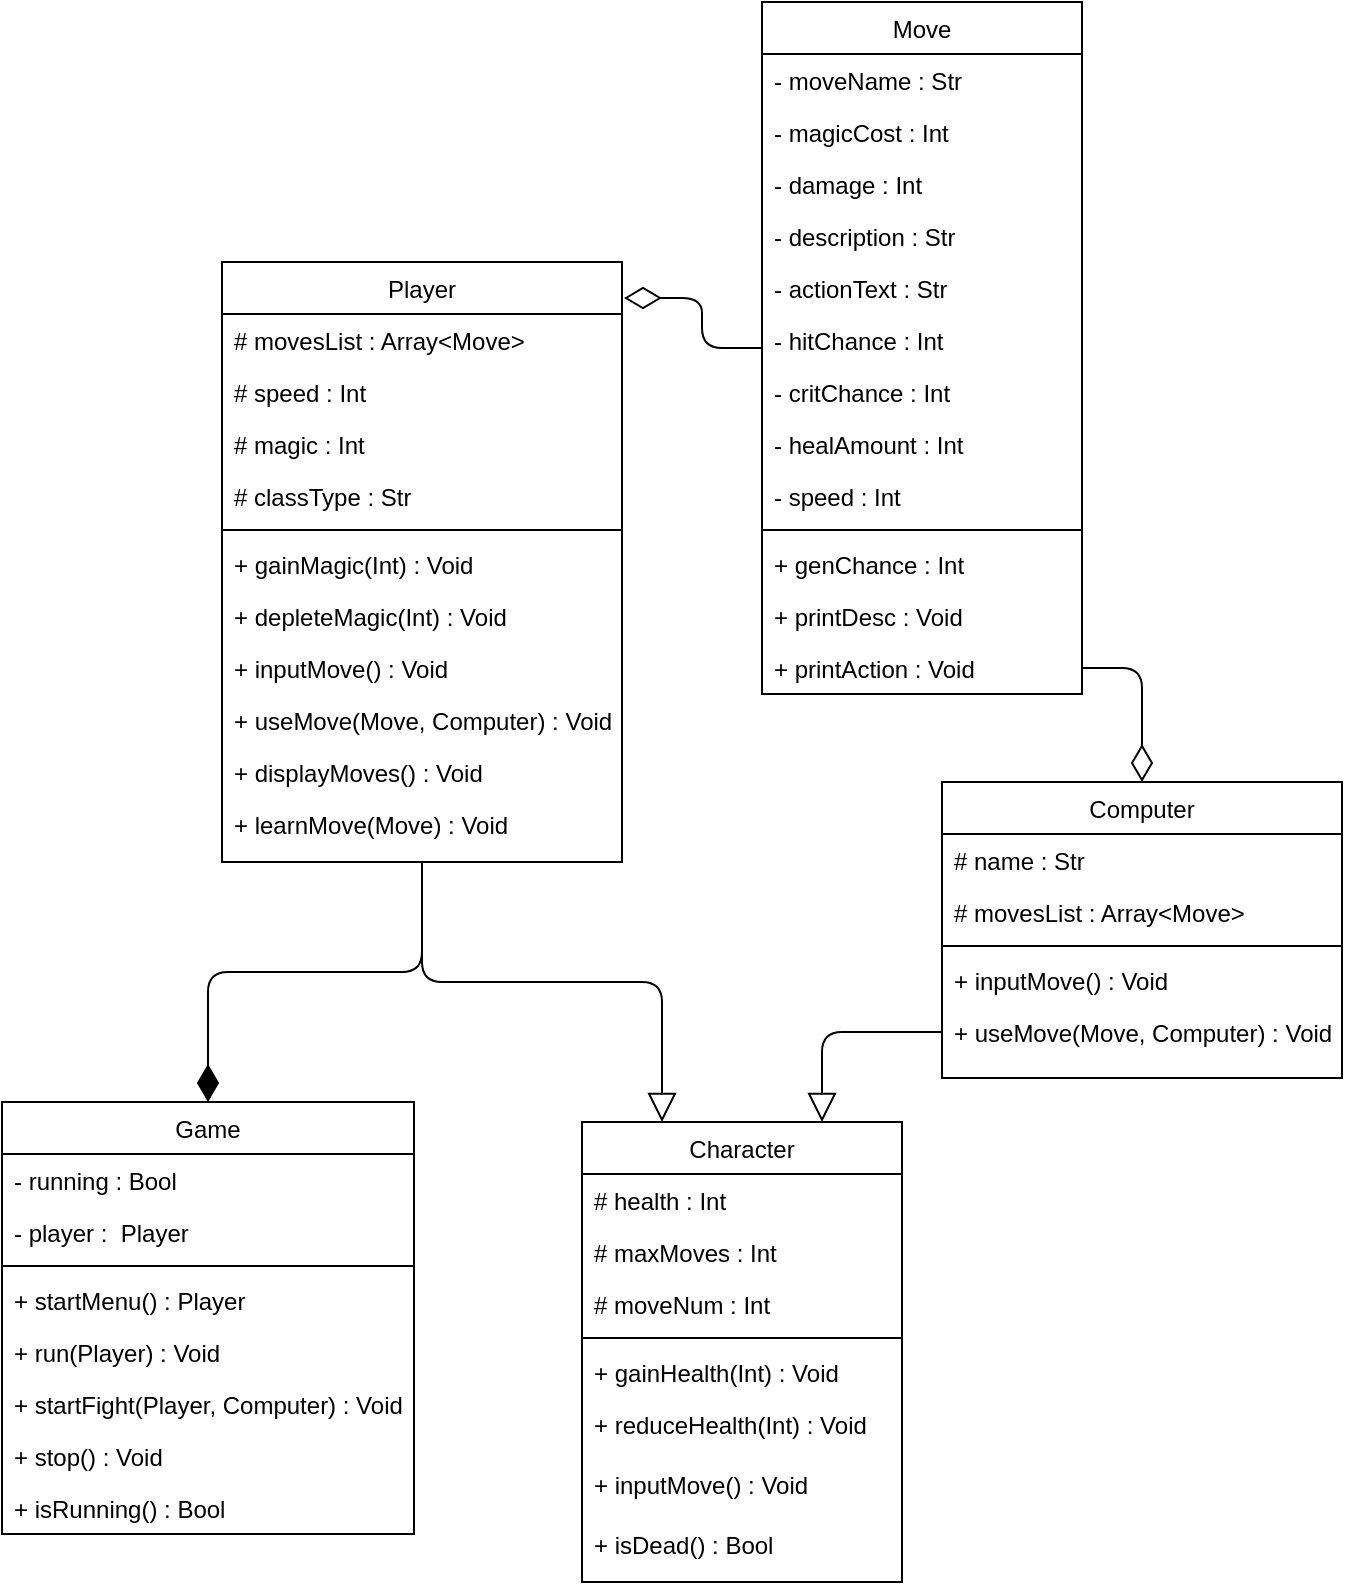<mxfile version="18.0.2" type="github">
  <diagram id="C5RBs43oDa-KdzZeNtuy" name="Page-1">
    <mxGraphModel dx="1422" dy="1931" grid="1" gridSize="10" guides="1" tooltips="1" connect="1" arrows="1" fold="1" page="1" pageScale="1" pageWidth="827" pageHeight="1169" math="0" shadow="0">
      <root>
        <mxCell id="WIyWlLk6GJQsqaUBKTNV-0" />
        <mxCell id="WIyWlLk6GJQsqaUBKTNV-1" parent="WIyWlLk6GJQsqaUBKTNV-0" />
        <mxCell id="4T3fYqOQaPiEtr25wD-2-1" value="Character" style="swimlane;fontStyle=0;align=center;verticalAlign=top;childLayout=stackLayout;horizontal=1;startSize=26;horizontalStack=0;resizeParent=1;resizeLast=0;collapsible=1;marginBottom=0;rounded=0;shadow=0;strokeWidth=1;" vertex="1" parent="WIyWlLk6GJQsqaUBKTNV-1">
          <mxGeometry x="360" y="520" width="160" height="230" as="geometry">
            <mxRectangle x="550" y="140" width="160" height="26" as="alternateBounds" />
          </mxGeometry>
        </mxCell>
        <mxCell id="4T3fYqOQaPiEtr25wD-2-2" value="# health : Int" style="text;align=left;verticalAlign=top;spacingLeft=4;spacingRight=4;overflow=hidden;rotatable=0;points=[[0,0.5],[1,0.5]];portConstraint=eastwest;rounded=0;shadow=0;html=0;" vertex="1" parent="4T3fYqOQaPiEtr25wD-2-1">
          <mxGeometry y="26" width="160" height="26" as="geometry" />
        </mxCell>
        <mxCell id="4T3fYqOQaPiEtr25wD-2-3" value="# maxMoves : Int" style="text;align=left;verticalAlign=top;spacingLeft=4;spacingRight=4;overflow=hidden;rotatable=0;points=[[0,0.5],[1,0.5]];portConstraint=eastwest;rounded=0;shadow=0;html=0;" vertex="1" parent="4T3fYqOQaPiEtr25wD-2-1">
          <mxGeometry y="52" width="160" height="26" as="geometry" />
        </mxCell>
        <mxCell id="4T3fYqOQaPiEtr25wD-2-4" value="# moveNum : Int" style="text;align=left;verticalAlign=top;spacingLeft=4;spacingRight=4;overflow=hidden;rotatable=0;points=[[0,0.5],[1,0.5]];portConstraint=eastwest;rounded=0;shadow=0;html=0;" vertex="1" parent="4T3fYqOQaPiEtr25wD-2-1">
          <mxGeometry y="78" width="160" height="26" as="geometry" />
        </mxCell>
        <mxCell id="4T3fYqOQaPiEtr25wD-2-6" value="" style="line;html=1;strokeWidth=1;align=left;verticalAlign=middle;spacingTop=-1;spacingLeft=3;spacingRight=3;rotatable=0;labelPosition=right;points=[];portConstraint=eastwest;" vertex="1" parent="4T3fYqOQaPiEtr25wD-2-1">
          <mxGeometry y="104" width="160" height="8" as="geometry" />
        </mxCell>
        <mxCell id="4T3fYqOQaPiEtr25wD-2-8" value="+ gainHealth(Int) : Void" style="text;align=left;verticalAlign=top;spacingLeft=4;spacingRight=4;overflow=hidden;rotatable=0;points=[[0,0.5],[1,0.5]];portConstraint=eastwest;" vertex="1" parent="4T3fYqOQaPiEtr25wD-2-1">
          <mxGeometry y="112" width="160" height="26" as="geometry" />
        </mxCell>
        <mxCell id="4T3fYqOQaPiEtr25wD-2-25" value="+ reduceHealth(Int) : Void" style="text;align=left;verticalAlign=top;spacingLeft=4;spacingRight=4;overflow=hidden;rotatable=0;points=[[0,0.5],[1,0.5]];portConstraint=eastwest;" vertex="1" parent="4T3fYqOQaPiEtr25wD-2-1">
          <mxGeometry y="138" width="160" height="30" as="geometry" />
        </mxCell>
        <mxCell id="4T3fYqOQaPiEtr25wD-2-26" value="+ inputMove() : Void" style="text;align=left;verticalAlign=top;spacingLeft=4;spacingRight=4;overflow=hidden;rotatable=0;points=[[0,0.5],[1,0.5]];portConstraint=eastwest;" vertex="1" parent="4T3fYqOQaPiEtr25wD-2-1">
          <mxGeometry y="168" width="160" height="30" as="geometry" />
        </mxCell>
        <mxCell id="4T3fYqOQaPiEtr25wD-2-28" value="+ isDead() : Bool" style="text;align=left;verticalAlign=top;spacingLeft=4;spacingRight=4;overflow=hidden;rotatable=0;points=[[0,0.5],[1,0.5]];portConstraint=eastwest;" vertex="1" parent="4T3fYqOQaPiEtr25wD-2-1">
          <mxGeometry y="198" width="160" height="30" as="geometry" />
        </mxCell>
        <mxCell id="4T3fYqOQaPiEtr25wD-2-9" value="Computer&#xa;" style="swimlane;fontStyle=0;align=center;verticalAlign=top;childLayout=stackLayout;horizontal=1;startSize=26;horizontalStack=0;resizeParent=1;resizeLast=0;collapsible=1;marginBottom=0;rounded=0;shadow=0;strokeWidth=1;" vertex="1" parent="WIyWlLk6GJQsqaUBKTNV-1">
          <mxGeometry x="540" y="350" width="200" height="148" as="geometry">
            <mxRectangle x="550" y="140" width="160" height="26" as="alternateBounds" />
          </mxGeometry>
        </mxCell>
        <mxCell id="4T3fYqOQaPiEtr25wD-2-10" value="# name : Str" style="text;align=left;verticalAlign=top;spacingLeft=4;spacingRight=4;overflow=hidden;rotatable=0;points=[[0,0.5],[1,0.5]];portConstraint=eastwest;rounded=0;shadow=0;html=0;" vertex="1" parent="4T3fYqOQaPiEtr25wD-2-9">
          <mxGeometry y="26" width="200" height="26" as="geometry" />
        </mxCell>
        <mxCell id="4T3fYqOQaPiEtr25wD-2-62" value="# movesList : Array&lt;Move&gt;" style="text;align=left;verticalAlign=top;spacingLeft=4;spacingRight=4;overflow=hidden;rotatable=0;points=[[0,0.5],[1,0.5]];portConstraint=eastwest;rounded=0;shadow=0;html=0;" vertex="1" parent="4T3fYqOQaPiEtr25wD-2-9">
          <mxGeometry y="52" width="200" height="26" as="geometry" />
        </mxCell>
        <mxCell id="4T3fYqOQaPiEtr25wD-2-14" value="" style="line;html=1;strokeWidth=1;align=left;verticalAlign=middle;spacingTop=-1;spacingLeft=3;spacingRight=3;rotatable=0;labelPosition=right;points=[];portConstraint=eastwest;" vertex="1" parent="4T3fYqOQaPiEtr25wD-2-9">
          <mxGeometry y="78" width="200" height="8" as="geometry" />
        </mxCell>
        <mxCell id="4T3fYqOQaPiEtr25wD-2-15" value="+ inputMove() : Void" style="text;align=left;verticalAlign=top;spacingLeft=4;spacingRight=4;overflow=hidden;rotatable=0;points=[[0,0.5],[1,0.5]];portConstraint=eastwest;" vertex="1" parent="4T3fYqOQaPiEtr25wD-2-9">
          <mxGeometry y="86" width="200" height="26" as="geometry" />
        </mxCell>
        <mxCell id="4T3fYqOQaPiEtr25wD-2-60" value="+ useMove(Move, Computer) : Void" style="text;align=left;verticalAlign=top;spacingLeft=4;spacingRight=4;overflow=hidden;rotatable=0;points=[[0,0.5],[1,0.5]];portConstraint=eastwest;" vertex="1" parent="4T3fYqOQaPiEtr25wD-2-9">
          <mxGeometry y="112" width="200" height="26" as="geometry" />
        </mxCell>
        <mxCell id="4T3fYqOQaPiEtr25wD-2-76" value="" style="edgeStyle=orthogonalEdgeStyle;curved=0;rounded=1;sketch=0;orthogonalLoop=1;jettySize=auto;html=1;endArrow=block;endFill=0;entryX=0.25;entryY=0;entryDx=0;entryDy=0;endSize=12;" edge="1" parent="WIyWlLk6GJQsqaUBKTNV-1" source="4T3fYqOQaPiEtr25wD-2-17" target="4T3fYqOQaPiEtr25wD-2-1">
          <mxGeometry relative="1" as="geometry">
            <mxPoint x="180" y="634" as="targetPoint" />
          </mxGeometry>
        </mxCell>
        <mxCell id="4T3fYqOQaPiEtr25wD-2-85" style="edgeStyle=orthogonalEdgeStyle;curved=0;rounded=1;sketch=0;orthogonalLoop=1;jettySize=auto;html=1;entryX=0.5;entryY=0;entryDx=0;entryDy=0;endArrow=diamondThin;endFill=1;endSize=16;strokeWidth=1;" edge="1" parent="WIyWlLk6GJQsqaUBKTNV-1" source="4T3fYqOQaPiEtr25wD-2-17" target="4T3fYqOQaPiEtr25wD-2-29">
          <mxGeometry relative="1" as="geometry" />
        </mxCell>
        <mxCell id="4T3fYqOQaPiEtr25wD-2-17" value="Player" style="swimlane;fontStyle=0;align=center;verticalAlign=top;childLayout=stackLayout;horizontal=1;startSize=26;horizontalStack=0;resizeParent=1;resizeLast=0;collapsible=1;marginBottom=0;rounded=0;shadow=0;strokeWidth=1;" vertex="1" parent="WIyWlLk6GJQsqaUBKTNV-1">
          <mxGeometry x="180" y="90" width="200" height="300" as="geometry">
            <mxRectangle x="550" y="140" width="160" height="26" as="alternateBounds" />
          </mxGeometry>
        </mxCell>
        <mxCell id="4T3fYqOQaPiEtr25wD-2-18" value="# movesList : Array&lt;Move&gt;" style="text;align=left;verticalAlign=top;spacingLeft=4;spacingRight=4;overflow=hidden;rotatable=0;points=[[0,0.5],[1,0.5]];portConstraint=eastwest;rounded=0;shadow=0;html=0;" vertex="1" parent="4T3fYqOQaPiEtr25wD-2-17">
          <mxGeometry y="26" width="200" height="26" as="geometry" />
        </mxCell>
        <mxCell id="4T3fYqOQaPiEtr25wD-2-19" value="# speed : Int" style="text;align=left;verticalAlign=top;spacingLeft=4;spacingRight=4;overflow=hidden;rotatable=0;points=[[0,0.5],[1,0.5]];portConstraint=eastwest;rounded=0;shadow=0;html=0;" vertex="1" parent="4T3fYqOQaPiEtr25wD-2-17">
          <mxGeometry y="52" width="200" height="26" as="geometry" />
        </mxCell>
        <mxCell id="4T3fYqOQaPiEtr25wD-2-20" value="# magic : Int" style="text;align=left;verticalAlign=top;spacingLeft=4;spacingRight=4;overflow=hidden;rotatable=0;points=[[0,0.5],[1,0.5]];portConstraint=eastwest;rounded=0;shadow=0;html=0;" vertex="1" parent="4T3fYqOQaPiEtr25wD-2-17">
          <mxGeometry y="78" width="200" height="26" as="geometry" />
        </mxCell>
        <mxCell id="4T3fYqOQaPiEtr25wD-2-64" value="# classType : Str" style="text;align=left;verticalAlign=top;spacingLeft=4;spacingRight=4;overflow=hidden;rotatable=0;points=[[0,0.5],[1,0.5]];portConstraint=eastwest;rounded=0;shadow=0;html=0;" vertex="1" parent="4T3fYqOQaPiEtr25wD-2-17">
          <mxGeometry y="104" width="200" height="26" as="geometry" />
        </mxCell>
        <mxCell id="4T3fYqOQaPiEtr25wD-2-22" value="" style="line;html=1;strokeWidth=1;align=left;verticalAlign=middle;spacingTop=-1;spacingLeft=3;spacingRight=3;rotatable=0;labelPosition=right;points=[];portConstraint=eastwest;" vertex="1" parent="4T3fYqOQaPiEtr25wD-2-17">
          <mxGeometry y="130" width="200" height="8" as="geometry" />
        </mxCell>
        <mxCell id="4T3fYqOQaPiEtr25wD-2-40" value="+ gainMagic(Int) : Void" style="text;align=left;verticalAlign=top;spacingLeft=4;spacingRight=4;overflow=hidden;rotatable=0;points=[[0,0.5],[1,0.5]];portConstraint=eastwest;" vertex="1" parent="4T3fYqOQaPiEtr25wD-2-17">
          <mxGeometry y="138" width="200" height="26" as="geometry" />
        </mxCell>
        <mxCell id="4T3fYqOQaPiEtr25wD-2-41" value="+ depleteMagic(Int) : Void" style="text;align=left;verticalAlign=top;spacingLeft=4;spacingRight=4;overflow=hidden;rotatable=0;points=[[0,0.5],[1,0.5]];portConstraint=eastwest;" vertex="1" parent="4T3fYqOQaPiEtr25wD-2-17">
          <mxGeometry y="164" width="200" height="26" as="geometry" />
        </mxCell>
        <mxCell id="4T3fYqOQaPiEtr25wD-2-42" value="+ inputMove() : Void" style="text;align=left;verticalAlign=top;spacingLeft=4;spacingRight=4;overflow=hidden;rotatable=0;points=[[0,0.5],[1,0.5]];portConstraint=eastwest;" vertex="1" parent="4T3fYqOQaPiEtr25wD-2-17">
          <mxGeometry y="190" width="200" height="26" as="geometry" />
        </mxCell>
        <mxCell id="4T3fYqOQaPiEtr25wD-2-52" value="+ useMove(Move, Computer) : Void" style="text;align=left;verticalAlign=top;spacingLeft=4;spacingRight=4;overflow=hidden;rotatable=0;points=[[0,0.5],[1,0.5]];portConstraint=eastwest;" vertex="1" parent="4T3fYqOQaPiEtr25wD-2-17">
          <mxGeometry y="216" width="200" height="26" as="geometry" />
        </mxCell>
        <mxCell id="4T3fYqOQaPiEtr25wD-2-63" value="+ displayMoves() : Void" style="text;align=left;verticalAlign=top;spacingLeft=4;spacingRight=4;overflow=hidden;rotatable=0;points=[[0,0.5],[1,0.5]];portConstraint=eastwest;" vertex="1" parent="4T3fYqOQaPiEtr25wD-2-17">
          <mxGeometry y="242" width="200" height="26" as="geometry" />
        </mxCell>
        <mxCell id="4T3fYqOQaPiEtr25wD-2-65" value="+ learnMove(Move) : Void" style="text;align=left;verticalAlign=top;spacingLeft=4;spacingRight=4;overflow=hidden;rotatable=0;points=[[0,0.5],[1,0.5]];portConstraint=eastwest;" vertex="1" parent="4T3fYqOQaPiEtr25wD-2-17">
          <mxGeometry y="268" width="200" height="26" as="geometry" />
        </mxCell>
        <mxCell id="4T3fYqOQaPiEtr25wD-2-29" value="Game" style="swimlane;fontStyle=0;align=center;verticalAlign=top;childLayout=stackLayout;horizontal=1;startSize=26;horizontalStack=0;resizeParent=1;resizeLast=0;collapsible=1;marginBottom=0;rounded=0;shadow=0;strokeWidth=1;" vertex="1" parent="WIyWlLk6GJQsqaUBKTNV-1">
          <mxGeometry x="70" y="510" width="206" height="216" as="geometry">
            <mxRectangle x="550" y="140" width="160" height="26" as="alternateBounds" />
          </mxGeometry>
        </mxCell>
        <mxCell id="4T3fYqOQaPiEtr25wD-2-30" value="- running : Bool" style="text;align=left;verticalAlign=top;spacingLeft=4;spacingRight=4;overflow=hidden;rotatable=0;points=[[0,0.5],[1,0.5]];portConstraint=eastwest;rounded=0;shadow=0;html=0;" vertex="1" parent="4T3fYqOQaPiEtr25wD-2-29">
          <mxGeometry y="26" width="206" height="26" as="geometry" />
        </mxCell>
        <mxCell id="4T3fYqOQaPiEtr25wD-2-84" value="- player :  Player" style="text;align=left;verticalAlign=top;spacingLeft=4;spacingRight=4;overflow=hidden;rotatable=0;points=[[0,0.5],[1,0.5]];portConstraint=eastwest;rounded=0;shadow=0;html=0;" vertex="1" parent="4T3fYqOQaPiEtr25wD-2-29">
          <mxGeometry y="52" width="206" height="26" as="geometry" />
        </mxCell>
        <mxCell id="4T3fYqOQaPiEtr25wD-2-33" value="" style="line;html=1;strokeWidth=1;align=left;verticalAlign=middle;spacingTop=-1;spacingLeft=3;spacingRight=3;rotatable=0;labelPosition=right;points=[];portConstraint=eastwest;" vertex="1" parent="4T3fYqOQaPiEtr25wD-2-29">
          <mxGeometry y="78" width="206" height="8" as="geometry" />
        </mxCell>
        <mxCell id="4T3fYqOQaPiEtr25wD-2-59" value="+ startMenu() : Player" style="text;align=left;verticalAlign=top;spacingLeft=4;spacingRight=4;overflow=hidden;rotatable=0;points=[[0,0.5],[1,0.5]];portConstraint=eastwest;" vertex="1" parent="4T3fYqOQaPiEtr25wD-2-29">
          <mxGeometry y="86" width="206" height="26" as="geometry" />
        </mxCell>
        <mxCell id="4T3fYqOQaPiEtr25wD-2-34" value="+ run(Player) : Void" style="text;align=left;verticalAlign=top;spacingLeft=4;spacingRight=4;overflow=hidden;rotatable=0;points=[[0,0.5],[1,0.5]];portConstraint=eastwest;rounded=0;shadow=0;html=0;" vertex="1" parent="4T3fYqOQaPiEtr25wD-2-29">
          <mxGeometry y="112" width="206" height="26" as="geometry" />
        </mxCell>
        <mxCell id="4T3fYqOQaPiEtr25wD-2-36" value="+ startFight(Player, Computer) : Void" style="text;align=left;verticalAlign=top;spacingLeft=4;spacingRight=4;overflow=hidden;rotatable=0;points=[[0,0.5],[1,0.5]];portConstraint=eastwest;" vertex="1" parent="4T3fYqOQaPiEtr25wD-2-29">
          <mxGeometry y="138" width="206" height="26" as="geometry" />
        </mxCell>
        <mxCell id="4T3fYqOQaPiEtr25wD-2-35" value="+ stop() : Void" style="text;align=left;verticalAlign=top;spacingLeft=4;spacingRight=4;overflow=hidden;rotatable=0;points=[[0,0.5],[1,0.5]];portConstraint=eastwest;" vertex="1" parent="4T3fYqOQaPiEtr25wD-2-29">
          <mxGeometry y="164" width="206" height="26" as="geometry" />
        </mxCell>
        <mxCell id="4T3fYqOQaPiEtr25wD-2-73" value="+ isRunning() : Bool" style="text;align=left;verticalAlign=top;spacingLeft=4;spacingRight=4;overflow=hidden;rotatable=0;points=[[0,0.5],[1,0.5]];portConstraint=eastwest;" vertex="1" parent="4T3fYqOQaPiEtr25wD-2-29">
          <mxGeometry y="190" width="206" height="26" as="geometry" />
        </mxCell>
        <mxCell id="4T3fYqOQaPiEtr25wD-2-79" value="" style="edgeStyle=orthogonalEdgeStyle;curved=0;rounded=1;sketch=0;orthogonalLoop=1;jettySize=auto;html=1;endArrow=diamondThin;endFill=0;endSize=16;entryX=1.005;entryY=0.06;entryDx=0;entryDy=0;entryPerimeter=0;" edge="1" parent="WIyWlLk6GJQsqaUBKTNV-1" source="4T3fYqOQaPiEtr25wD-2-43" target="4T3fYqOQaPiEtr25wD-2-17">
          <mxGeometry relative="1" as="geometry" />
        </mxCell>
        <mxCell id="4T3fYqOQaPiEtr25wD-2-43" value="Move" style="swimlane;fontStyle=0;align=center;verticalAlign=top;childLayout=stackLayout;horizontal=1;startSize=26;horizontalStack=0;resizeParent=1;resizeLast=0;collapsible=1;marginBottom=0;rounded=0;shadow=0;strokeWidth=1;" vertex="1" parent="WIyWlLk6GJQsqaUBKTNV-1">
          <mxGeometry x="450" y="-40" width="160" height="346" as="geometry">
            <mxRectangle x="550" y="140" width="160" height="26" as="alternateBounds" />
          </mxGeometry>
        </mxCell>
        <mxCell id="4T3fYqOQaPiEtr25wD-2-56" value="- moveName : Str" style="text;align=left;verticalAlign=top;spacingLeft=4;spacingRight=4;overflow=hidden;rotatable=0;points=[[0,0.5],[1,0.5]];portConstraint=eastwest;rounded=0;shadow=0;html=0;" vertex="1" parent="4T3fYqOQaPiEtr25wD-2-43">
          <mxGeometry y="26" width="160" height="26" as="geometry" />
        </mxCell>
        <mxCell id="4T3fYqOQaPiEtr25wD-2-44" value="- magicCost : Int" style="text;align=left;verticalAlign=top;spacingLeft=4;spacingRight=4;overflow=hidden;rotatable=0;points=[[0,0.5],[1,0.5]];portConstraint=eastwest;rounded=0;shadow=0;html=0;" vertex="1" parent="4T3fYqOQaPiEtr25wD-2-43">
          <mxGeometry y="52" width="160" height="26" as="geometry" />
        </mxCell>
        <mxCell id="4T3fYqOQaPiEtr25wD-2-45" value="- damage : Int" style="text;align=left;verticalAlign=top;spacingLeft=4;spacingRight=4;overflow=hidden;rotatable=0;points=[[0,0.5],[1,0.5]];portConstraint=eastwest;rounded=0;shadow=0;html=0;" vertex="1" parent="4T3fYqOQaPiEtr25wD-2-43">
          <mxGeometry y="78" width="160" height="26" as="geometry" />
        </mxCell>
        <mxCell id="4T3fYqOQaPiEtr25wD-2-46" value="- description : Str" style="text;align=left;verticalAlign=top;spacingLeft=4;spacingRight=4;overflow=hidden;rotatable=0;points=[[0,0.5],[1,0.5]];portConstraint=eastwest;rounded=0;shadow=0;html=0;" vertex="1" parent="4T3fYqOQaPiEtr25wD-2-43">
          <mxGeometry y="104" width="160" height="26" as="geometry" />
        </mxCell>
        <mxCell id="4T3fYqOQaPiEtr25wD-2-51" value="- actionText : Str" style="text;align=left;verticalAlign=top;spacingLeft=4;spacingRight=4;overflow=hidden;rotatable=0;points=[[0,0.5],[1,0.5]];portConstraint=eastwest;rounded=0;shadow=0;html=0;" vertex="1" parent="4T3fYqOQaPiEtr25wD-2-43">
          <mxGeometry y="130" width="160" height="26" as="geometry" />
        </mxCell>
        <mxCell id="4T3fYqOQaPiEtr25wD-2-58" value="- hitChance : Int" style="text;align=left;verticalAlign=top;spacingLeft=4;spacingRight=4;overflow=hidden;rotatable=0;points=[[0,0.5],[1,0.5]];portConstraint=eastwest;rounded=0;shadow=0;html=0;" vertex="1" parent="4T3fYqOQaPiEtr25wD-2-43">
          <mxGeometry y="156" width="160" height="26" as="geometry" />
        </mxCell>
        <mxCell id="4T3fYqOQaPiEtr25wD-2-53" value="- critChance : Int" style="text;align=left;verticalAlign=top;spacingLeft=4;spacingRight=4;overflow=hidden;rotatable=0;points=[[0,0.5],[1,0.5]];portConstraint=eastwest;rounded=0;shadow=0;html=0;" vertex="1" parent="4T3fYqOQaPiEtr25wD-2-43">
          <mxGeometry y="182" width="160" height="26" as="geometry" />
        </mxCell>
        <mxCell id="4T3fYqOQaPiEtr25wD-2-55" value="- healAmount : Int" style="text;align=left;verticalAlign=top;spacingLeft=4;spacingRight=4;overflow=hidden;rotatable=0;points=[[0,0.5],[1,0.5]];portConstraint=eastwest;rounded=0;shadow=0;html=0;" vertex="1" parent="4T3fYqOQaPiEtr25wD-2-43">
          <mxGeometry y="208" width="160" height="26" as="geometry" />
        </mxCell>
        <mxCell id="4T3fYqOQaPiEtr25wD-2-57" value="- speed : Int" style="text;align=left;verticalAlign=top;spacingLeft=4;spacingRight=4;overflow=hidden;rotatable=0;points=[[0,0.5],[1,0.5]];portConstraint=eastwest;rounded=0;shadow=0;html=0;" vertex="1" parent="4T3fYqOQaPiEtr25wD-2-43">
          <mxGeometry y="234" width="160" height="26" as="geometry" />
        </mxCell>
        <mxCell id="4T3fYqOQaPiEtr25wD-2-47" value="" style="line;html=1;strokeWidth=1;align=left;verticalAlign=middle;spacingTop=-1;spacingLeft=3;spacingRight=3;rotatable=0;labelPosition=right;points=[];portConstraint=eastwest;" vertex="1" parent="4T3fYqOQaPiEtr25wD-2-43">
          <mxGeometry y="260" width="160" height="8" as="geometry" />
        </mxCell>
        <mxCell id="4T3fYqOQaPiEtr25wD-2-48" value="+ genChance : Int" style="text;align=left;verticalAlign=top;spacingLeft=4;spacingRight=4;overflow=hidden;rotatable=0;points=[[0,0.5],[1,0.5]];portConstraint=eastwest;" vertex="1" parent="4T3fYqOQaPiEtr25wD-2-43">
          <mxGeometry y="268" width="160" height="26" as="geometry" />
        </mxCell>
        <mxCell id="4T3fYqOQaPiEtr25wD-2-49" value="+ printDesc : Void" style="text;align=left;verticalAlign=top;spacingLeft=4;spacingRight=4;overflow=hidden;rotatable=0;points=[[0,0.5],[1,0.5]];portConstraint=eastwest;" vertex="1" parent="4T3fYqOQaPiEtr25wD-2-43">
          <mxGeometry y="294" width="160" height="26" as="geometry" />
        </mxCell>
        <mxCell id="4T3fYqOQaPiEtr25wD-2-50" value="+ printAction : Void" style="text;align=left;verticalAlign=top;spacingLeft=4;spacingRight=4;overflow=hidden;rotatable=0;points=[[0,0.5],[1,0.5]];portConstraint=eastwest;" vertex="1" parent="4T3fYqOQaPiEtr25wD-2-43">
          <mxGeometry y="320" width="160" height="26" as="geometry" />
        </mxCell>
        <mxCell id="4T3fYqOQaPiEtr25wD-2-78" style="edgeStyle=orthogonalEdgeStyle;curved=0;rounded=1;sketch=0;orthogonalLoop=1;jettySize=auto;html=1;entryX=0.75;entryY=0;entryDx=0;entryDy=0;endArrow=block;endFill=0;strokeWidth=1;endSize=12;" edge="1" parent="WIyWlLk6GJQsqaUBKTNV-1" source="4T3fYqOQaPiEtr25wD-2-60" target="4T3fYqOQaPiEtr25wD-2-1">
          <mxGeometry relative="1" as="geometry" />
        </mxCell>
        <mxCell id="4T3fYqOQaPiEtr25wD-2-83" style="edgeStyle=orthogonalEdgeStyle;curved=0;rounded=1;sketch=0;orthogonalLoop=1;jettySize=auto;html=1;entryX=0.5;entryY=0;entryDx=0;entryDy=0;endArrow=diamondThin;endFill=0;endSize=16;strokeWidth=1;" edge="1" parent="WIyWlLk6GJQsqaUBKTNV-1" source="4T3fYqOQaPiEtr25wD-2-50" target="4T3fYqOQaPiEtr25wD-2-9">
          <mxGeometry relative="1" as="geometry" />
        </mxCell>
      </root>
    </mxGraphModel>
  </diagram>
</mxfile>

